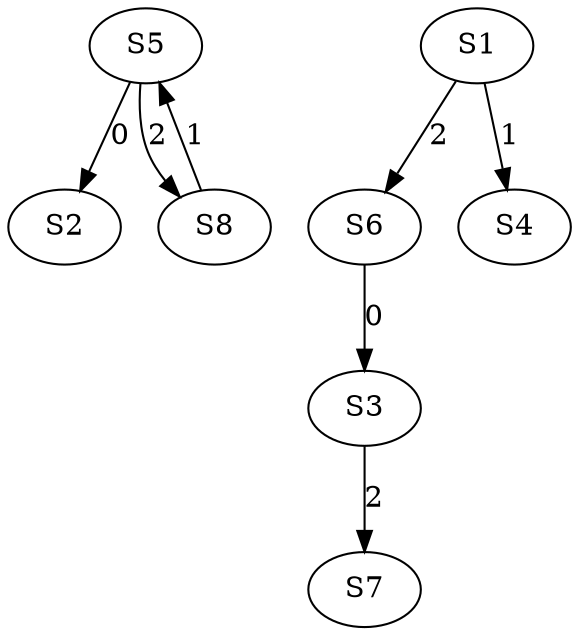 strict digraph {
	S5 -> S2 [ label = 0 ];
	S6 -> S3 [ label = 0 ];
	S1 -> S4 [ label = 1 ];
	S8 -> S5 [ label = 1 ];
	S1 -> S6 [ label = 2 ];
	S3 -> S7 [ label = 2 ];
	S5 -> S8 [ label = 2 ];
}